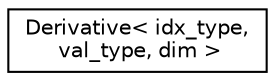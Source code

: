 digraph "Graphical Class Hierarchy"
{
 // LATEX_PDF_SIZE
  edge [fontname="Helvetica",fontsize="10",labelfontname="Helvetica",labelfontsize="10"];
  node [fontname="Helvetica",fontsize="10",shape=record];
  rankdir="LR";
  Node0 [label="Derivative\< idx_type,\l val_type, dim \>",height=0.2,width=0.4,color="black", fillcolor="white", style="filled",URL="$classDerivative.html",tooltip=" "];
}
